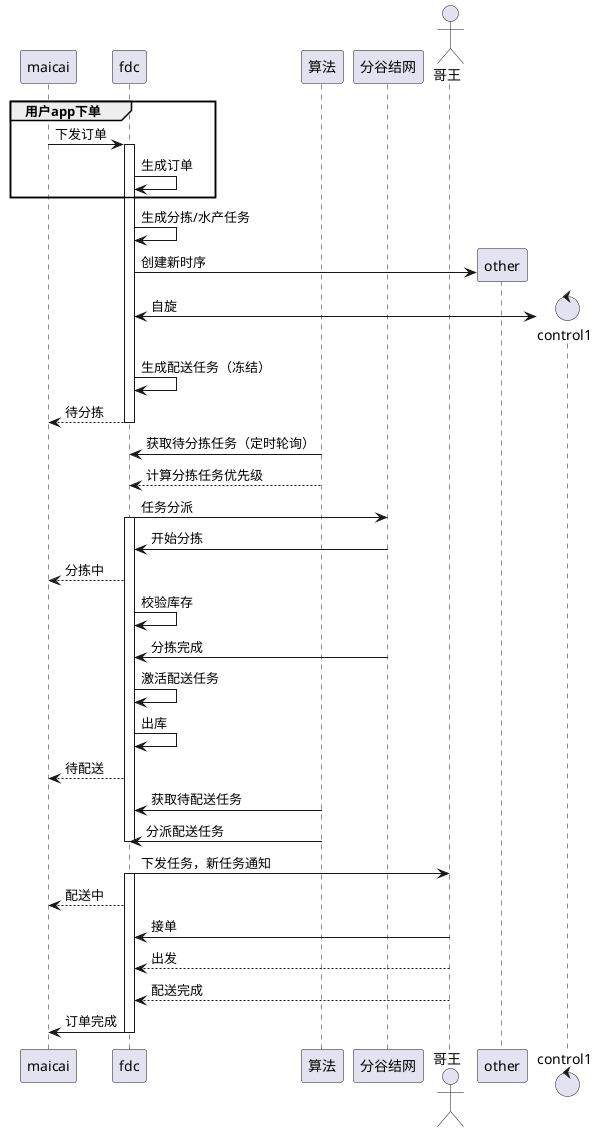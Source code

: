 @startuml
participant maicai as mc
participant fdc as fdc
participant 算法 as alg
participant 分谷结网 as f
actor 哥王 as g
group 用户app下单
mc->fdc:下发订单
activate fdc
fdc->fdc:生成订单
end
fdc->fdc:生成分拣/水产任务
create other
fdc->other:创建新时序
create control control1
fdc<->control1:自旋
fdc->fdc:生成配送任务（冻结）
fdc-->mc: 待分拣
deactivate fdc


alg->fdc:获取待分拣任务（定时轮询）
alg-->fdc:计算分拣任务优先级
fdc->f:任务分派
activate fdc
f->fdc:开始分拣
fdc-->mc :分拣中
fdc->fdc:校验库存
f->fdc:分拣完成
fdc->fdc:激活配送任务
fdc->fdc:出库
fdc-->mc:待配送
alg->fdc:获取待配送任务
alg->fdc:分派配送任务
deactivate fdc
fdc->g : 下发任务，新任务通知
activate fdc
fdc-->mc:配送中
g->fdc:接单
g-->fdc:出发
g-->fdc:配送完成
fdc->mc :订单完成
deactivate fdc

















@enduml